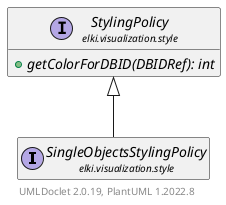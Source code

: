 @startuml
    remove .*\.(Instance|Par|Parameterizer|Factory)$
    set namespaceSeparator none
    hide empty fields
    hide empty methods

    interface "<size:14>SingleObjectsStylingPolicy\n<size:10>elki.visualization.style" as elki.visualization.style.SingleObjectsStylingPolicy [[SingleObjectsStylingPolicy.html]]

    interface "<size:14>StylingPolicy\n<size:10>elki.visualization.style" as elki.visualization.style.StylingPolicy [[StylingPolicy.html]] {
        {abstract} +getColorForDBID(DBIDRef): int
    }

    elki.visualization.style.StylingPolicy <|-- elki.visualization.style.SingleObjectsStylingPolicy

    center footer UMLDoclet 2.0.19, PlantUML 1.2022.8
@enduml
